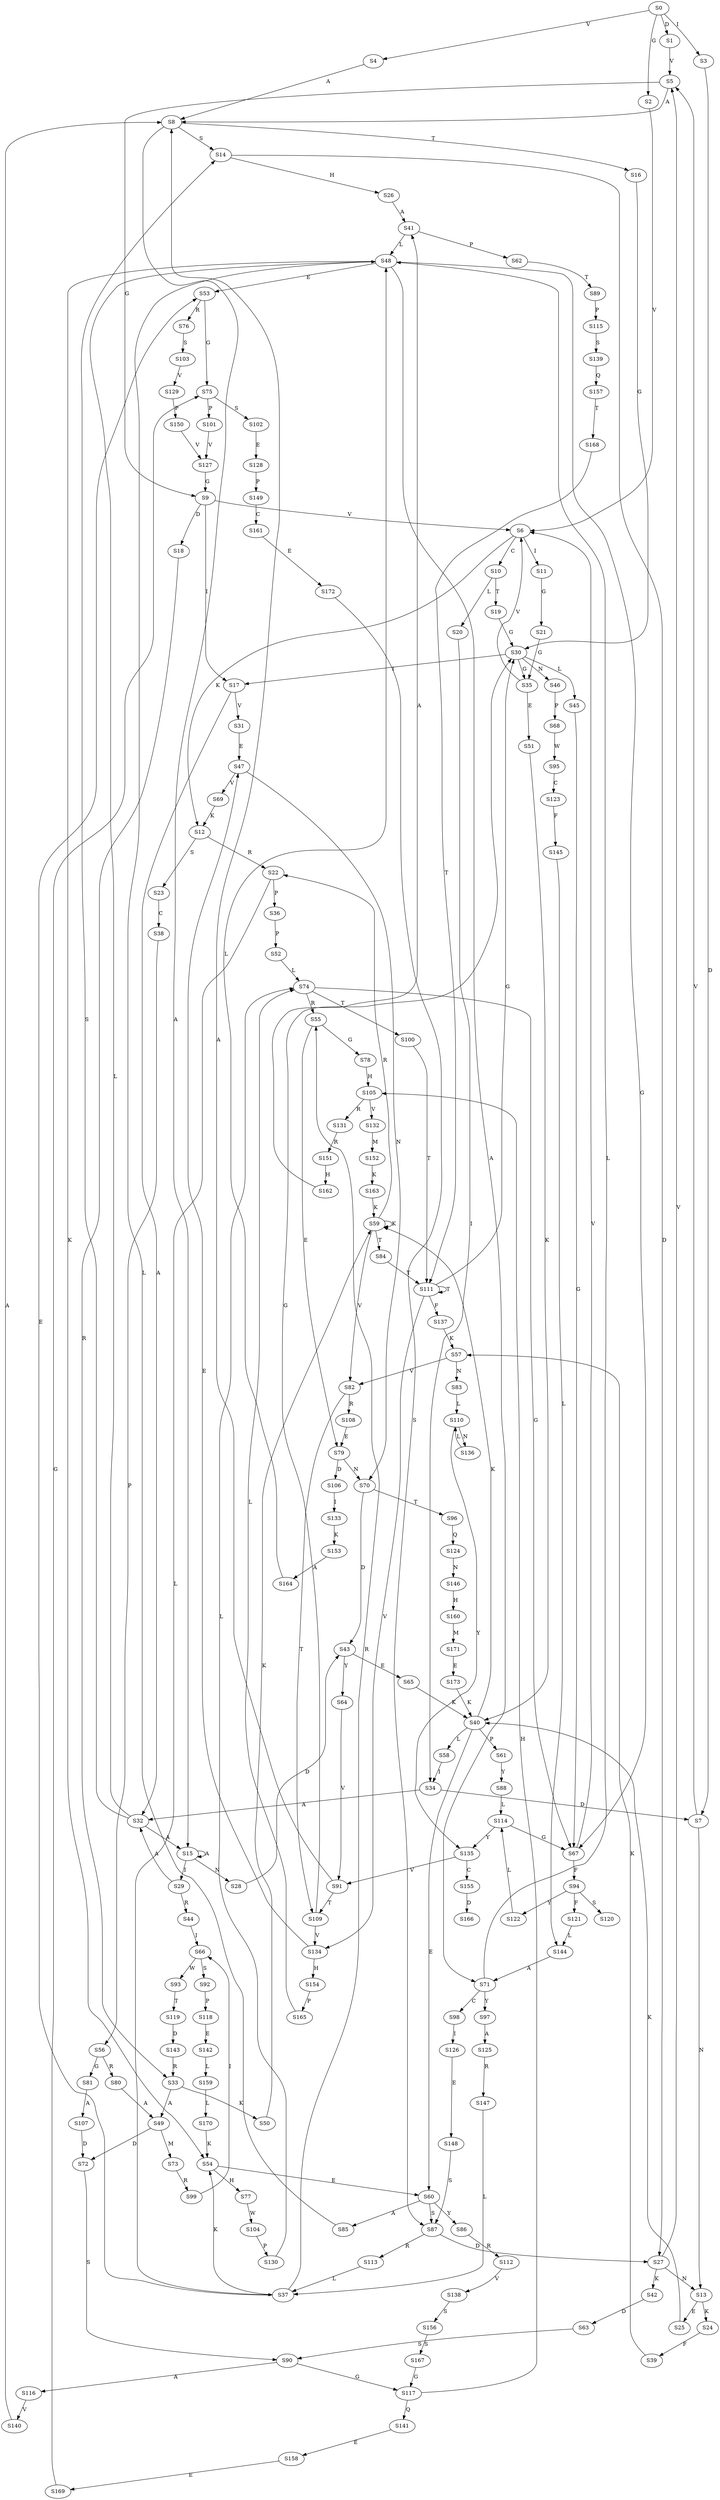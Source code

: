 strict digraph  {
	S0 -> S1 [ label = D ];
	S0 -> S2 [ label = G ];
	S0 -> S3 [ label = I ];
	S0 -> S4 [ label = V ];
	S1 -> S5 [ label = V ];
	S2 -> S6 [ label = V ];
	S3 -> S7 [ label = D ];
	S4 -> S8 [ label = A ];
	S5 -> S9 [ label = G ];
	S5 -> S8 [ label = A ];
	S6 -> S10 [ label = C ];
	S6 -> S11 [ label = I ];
	S6 -> S12 [ label = K ];
	S7 -> S5 [ label = V ];
	S7 -> S13 [ label = N ];
	S8 -> S14 [ label = S ];
	S8 -> S15 [ label = A ];
	S8 -> S16 [ label = T ];
	S9 -> S6 [ label = V ];
	S9 -> S17 [ label = I ];
	S9 -> S18 [ label = D ];
	S10 -> S19 [ label = T ];
	S10 -> S20 [ label = L ];
	S11 -> S21 [ label = G ];
	S12 -> S22 [ label = R ];
	S12 -> S23 [ label = S ];
	S13 -> S24 [ label = K ];
	S13 -> S25 [ label = E ];
	S14 -> S26 [ label = H ];
	S14 -> S27 [ label = D ];
	S15 -> S28 [ label = N ];
	S15 -> S29 [ label = I ];
	S15 -> S15 [ label = A ];
	S16 -> S30 [ label = G ];
	S17 -> S31 [ label = V ];
	S17 -> S32 [ label = A ];
	S18 -> S33 [ label = R ];
	S19 -> S30 [ label = G ];
	S20 -> S34 [ label = I ];
	S21 -> S35 [ label = G ];
	S22 -> S36 [ label = P ];
	S22 -> S37 [ label = L ];
	S23 -> S38 [ label = C ];
	S24 -> S39 [ label = F ];
	S25 -> S40 [ label = K ];
	S26 -> S41 [ label = A ];
	S27 -> S5 [ label = V ];
	S27 -> S13 [ label = N ];
	S27 -> S42 [ label = K ];
	S28 -> S43 [ label = D ];
	S29 -> S32 [ label = A ];
	S29 -> S44 [ label = R ];
	S30 -> S45 [ label = L ];
	S30 -> S17 [ label = I ];
	S30 -> S35 [ label = G ];
	S30 -> S46 [ label = N ];
	S31 -> S47 [ label = E ];
	S32 -> S14 [ label = S ];
	S32 -> S15 [ label = A ];
	S32 -> S48 [ label = L ];
	S33 -> S49 [ label = A ];
	S33 -> S50 [ label = K ];
	S34 -> S7 [ label = D ];
	S34 -> S32 [ label = A ];
	S35 -> S6 [ label = V ];
	S35 -> S51 [ label = E ];
	S36 -> S52 [ label = P ];
	S37 -> S53 [ label = E ];
	S37 -> S54 [ label = K ];
	S37 -> S55 [ label = R ];
	S38 -> S56 [ label = P ];
	S39 -> S57 [ label = K ];
	S40 -> S58 [ label = L ];
	S40 -> S59 [ label = K ];
	S40 -> S60 [ label = E ];
	S40 -> S61 [ label = P ];
	S41 -> S62 [ label = P ];
	S41 -> S48 [ label = L ];
	S42 -> S63 [ label = D ];
	S43 -> S64 [ label = Y ];
	S43 -> S65 [ label = E ];
	S44 -> S66 [ label = I ];
	S45 -> S67 [ label = G ];
	S46 -> S68 [ label = P ];
	S47 -> S69 [ label = V ];
	S47 -> S70 [ label = N ];
	S48 -> S67 [ label = G ];
	S48 -> S71 [ label = A ];
	S48 -> S53 [ label = E ];
	S48 -> S54 [ label = K ];
	S49 -> S72 [ label = D ];
	S49 -> S73 [ label = M ];
	S50 -> S59 [ label = K ];
	S51 -> S40 [ label = K ];
	S52 -> S74 [ label = L ];
	S53 -> S75 [ label = G ];
	S53 -> S76 [ label = R ];
	S54 -> S77 [ label = H ];
	S54 -> S60 [ label = E ];
	S55 -> S78 [ label = G ];
	S55 -> S79 [ label = E ];
	S56 -> S80 [ label = R ];
	S56 -> S81 [ label = G ];
	S57 -> S82 [ label = V ];
	S57 -> S83 [ label = N ];
	S58 -> S34 [ label = I ];
	S59 -> S82 [ label = V ];
	S59 -> S84 [ label = T ];
	S59 -> S22 [ label = R ];
	S59 -> S59 [ label = K ];
	S60 -> S85 [ label = A ];
	S60 -> S86 [ label = Y ];
	S60 -> S87 [ label = S ];
	S61 -> S88 [ label = Y ];
	S62 -> S89 [ label = T ];
	S63 -> S90 [ label = S ];
	S64 -> S91 [ label = V ];
	S65 -> S40 [ label = K ];
	S66 -> S92 [ label = S ];
	S66 -> S93 [ label = W ];
	S67 -> S94 [ label = F ];
	S67 -> S6 [ label = V ];
	S68 -> S95 [ label = W ];
	S69 -> S12 [ label = K ];
	S70 -> S43 [ label = D ];
	S70 -> S96 [ label = T ];
	S71 -> S48 [ label = L ];
	S71 -> S97 [ label = Y ];
	S71 -> S98 [ label = C ];
	S72 -> S90 [ label = S ];
	S73 -> S99 [ label = R ];
	S74 -> S67 [ label = G ];
	S74 -> S100 [ label = T ];
	S74 -> S55 [ label = R ];
	S75 -> S101 [ label = P ];
	S75 -> S102 [ label = S ];
	S76 -> S103 [ label = S ];
	S77 -> S104 [ label = W ];
	S78 -> S105 [ label = H ];
	S79 -> S106 [ label = D ];
	S79 -> S70 [ label = N ];
	S80 -> S49 [ label = A ];
	S81 -> S107 [ label = A ];
	S82 -> S108 [ label = R ];
	S82 -> S109 [ label = T ];
	S83 -> S110 [ label = L ];
	S84 -> S111 [ label = T ];
	S85 -> S48 [ label = L ];
	S86 -> S112 [ label = R ];
	S87 -> S27 [ label = D ];
	S87 -> S113 [ label = R ];
	S88 -> S114 [ label = L ];
	S89 -> S115 [ label = P ];
	S90 -> S116 [ label = A ];
	S90 -> S117 [ label = G ];
	S91 -> S8 [ label = A ];
	S91 -> S109 [ label = T ];
	S92 -> S118 [ label = P ];
	S93 -> S119 [ label = T ];
	S94 -> S120 [ label = S ];
	S94 -> S121 [ label = F ];
	S94 -> S122 [ label = Y ];
	S95 -> S123 [ label = C ];
	S96 -> S124 [ label = Q ];
	S97 -> S125 [ label = A ];
	S98 -> S126 [ label = I ];
	S99 -> S66 [ label = I ];
	S100 -> S111 [ label = T ];
	S101 -> S127 [ label = V ];
	S102 -> S128 [ label = E ];
	S103 -> S129 [ label = V ];
	S104 -> S130 [ label = P ];
	S105 -> S131 [ label = R ];
	S105 -> S132 [ label = V ];
	S106 -> S133 [ label = I ];
	S107 -> S72 [ label = D ];
	S108 -> S79 [ label = E ];
	S109 -> S30 [ label = G ];
	S109 -> S134 [ label = V ];
	S110 -> S135 [ label = Y ];
	S110 -> S136 [ label = N ];
	S111 -> S30 [ label = G ];
	S111 -> S111 [ label = T ];
	S111 -> S134 [ label = V ];
	S111 -> S137 [ label = F ];
	S112 -> S138 [ label = V ];
	S113 -> S37 [ label = L ];
	S114 -> S67 [ label = G ];
	S114 -> S135 [ label = Y ];
	S115 -> S139 [ label = S ];
	S116 -> S140 [ label = V ];
	S117 -> S105 [ label = H ];
	S117 -> S141 [ label = Q ];
	S118 -> S142 [ label = E ];
	S119 -> S143 [ label = D ];
	S121 -> S144 [ label = L ];
	S122 -> S114 [ label = L ];
	S123 -> S145 [ label = F ];
	S124 -> S146 [ label = N ];
	S125 -> S147 [ label = R ];
	S126 -> S148 [ label = E ];
	S127 -> S9 [ label = G ];
	S128 -> S149 [ label = P ];
	S129 -> S150 [ label = P ];
	S130 -> S74 [ label = L ];
	S131 -> S151 [ label = R ];
	S132 -> S152 [ label = M ];
	S133 -> S153 [ label = K ];
	S134 -> S154 [ label = H ];
	S134 -> S47 [ label = E ];
	S135 -> S155 [ label = C ];
	S135 -> S91 [ label = V ];
	S136 -> S110 [ label = L ];
	S137 -> S57 [ label = K ];
	S138 -> S156 [ label = S ];
	S139 -> S157 [ label = Q ];
	S140 -> S8 [ label = A ];
	S141 -> S158 [ label = E ];
	S142 -> S159 [ label = L ];
	S143 -> S33 [ label = R ];
	S144 -> S71 [ label = A ];
	S145 -> S144 [ label = L ];
	S146 -> S160 [ label = H ];
	S147 -> S37 [ label = L ];
	S148 -> S87 [ label = S ];
	S149 -> S161 [ label = C ];
	S150 -> S127 [ label = V ];
	S151 -> S162 [ label = H ];
	S152 -> S163 [ label = K ];
	S153 -> S164 [ label = A ];
	S154 -> S165 [ label = P ];
	S155 -> S166 [ label = D ];
	S156 -> S167 [ label = S ];
	S157 -> S168 [ label = T ];
	S158 -> S169 [ label = E ];
	S159 -> S170 [ label = L ];
	S160 -> S171 [ label = M ];
	S161 -> S172 [ label = E ];
	S162 -> S41 [ label = A ];
	S163 -> S59 [ label = K ];
	S164 -> S48 [ label = L ];
	S165 -> S74 [ label = L ];
	S167 -> S117 [ label = G ];
	S168 -> S111 [ label = T ];
	S169 -> S75 [ label = G ];
	S170 -> S54 [ label = K ];
	S171 -> S173 [ label = E ];
	S172 -> S87 [ label = S ];
	S173 -> S40 [ label = K ];
}
